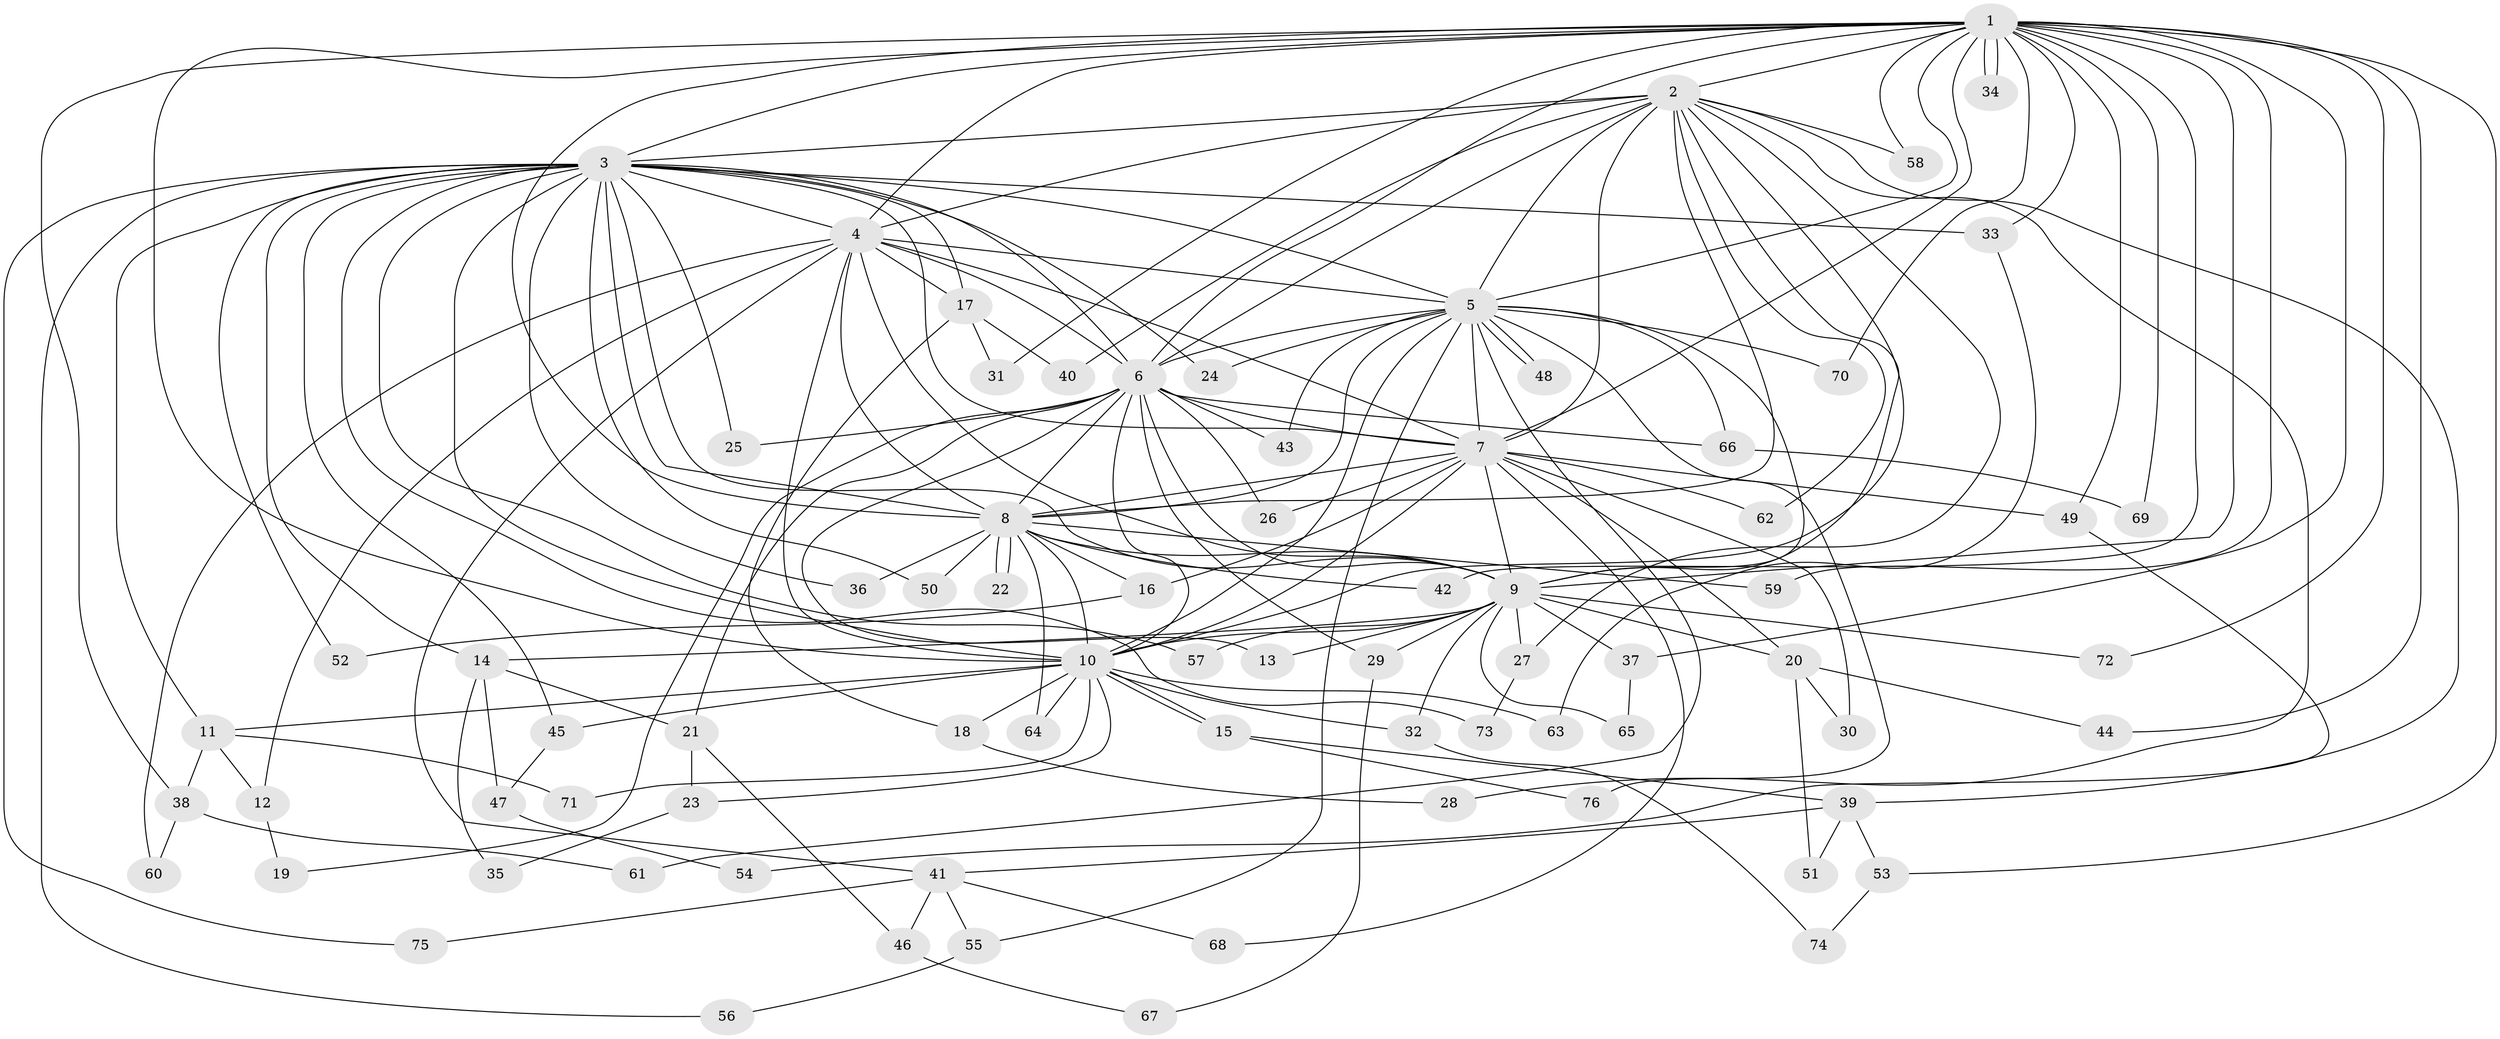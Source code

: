 // Generated by graph-tools (version 1.1) at 2025/11/02/27/25 16:11:08]
// undirected, 76 vertices, 177 edges
graph export_dot {
graph [start="1"]
  node [color=gray90,style=filled];
  1;
  2;
  3;
  4;
  5;
  6;
  7;
  8;
  9;
  10;
  11;
  12;
  13;
  14;
  15;
  16;
  17;
  18;
  19;
  20;
  21;
  22;
  23;
  24;
  25;
  26;
  27;
  28;
  29;
  30;
  31;
  32;
  33;
  34;
  35;
  36;
  37;
  38;
  39;
  40;
  41;
  42;
  43;
  44;
  45;
  46;
  47;
  48;
  49;
  50;
  51;
  52;
  53;
  54;
  55;
  56;
  57;
  58;
  59;
  60;
  61;
  62;
  63;
  64;
  65;
  66;
  67;
  68;
  69;
  70;
  71;
  72;
  73;
  74;
  75;
  76;
  1 -- 2;
  1 -- 3;
  1 -- 4;
  1 -- 5;
  1 -- 6;
  1 -- 7;
  1 -- 8;
  1 -- 9;
  1 -- 10;
  1 -- 31;
  1 -- 33;
  1 -- 34;
  1 -- 34;
  1 -- 37;
  1 -- 38;
  1 -- 42;
  1 -- 44;
  1 -- 49;
  1 -- 53;
  1 -- 58;
  1 -- 59;
  1 -- 69;
  1 -- 70;
  1 -- 72;
  2 -- 3;
  2 -- 4;
  2 -- 5;
  2 -- 6;
  2 -- 7;
  2 -- 8;
  2 -- 9;
  2 -- 10;
  2 -- 27;
  2 -- 28;
  2 -- 39;
  2 -- 40;
  2 -- 58;
  2 -- 62;
  3 -- 4;
  3 -- 5;
  3 -- 6;
  3 -- 7;
  3 -- 8;
  3 -- 9;
  3 -- 10;
  3 -- 11;
  3 -- 14;
  3 -- 17;
  3 -- 24;
  3 -- 25;
  3 -- 33;
  3 -- 36;
  3 -- 45;
  3 -- 50;
  3 -- 52;
  3 -- 56;
  3 -- 57;
  3 -- 73;
  3 -- 75;
  4 -- 5;
  4 -- 6;
  4 -- 7;
  4 -- 8;
  4 -- 9;
  4 -- 10;
  4 -- 12;
  4 -- 17;
  4 -- 41;
  4 -- 60;
  5 -- 6;
  5 -- 7;
  5 -- 8;
  5 -- 9;
  5 -- 10;
  5 -- 24;
  5 -- 43;
  5 -- 48;
  5 -- 48;
  5 -- 55;
  5 -- 61;
  5 -- 66;
  5 -- 70;
  5 -- 76;
  6 -- 7;
  6 -- 8;
  6 -- 9;
  6 -- 10;
  6 -- 13;
  6 -- 19;
  6 -- 21;
  6 -- 25;
  6 -- 26;
  6 -- 29;
  6 -- 43;
  6 -- 66;
  7 -- 8;
  7 -- 9;
  7 -- 10;
  7 -- 16;
  7 -- 20;
  7 -- 26;
  7 -- 30;
  7 -- 49;
  7 -- 62;
  7 -- 68;
  8 -- 9;
  8 -- 10;
  8 -- 16;
  8 -- 22;
  8 -- 22;
  8 -- 36;
  8 -- 42;
  8 -- 50;
  8 -- 59;
  8 -- 64;
  9 -- 10;
  9 -- 13;
  9 -- 14;
  9 -- 20;
  9 -- 27;
  9 -- 29;
  9 -- 32;
  9 -- 37;
  9 -- 57;
  9 -- 65;
  9 -- 72;
  10 -- 11;
  10 -- 15;
  10 -- 15;
  10 -- 18;
  10 -- 23;
  10 -- 32;
  10 -- 45;
  10 -- 63;
  10 -- 64;
  10 -- 71;
  11 -- 12;
  11 -- 38;
  11 -- 71;
  12 -- 19;
  14 -- 21;
  14 -- 35;
  14 -- 47;
  15 -- 39;
  15 -- 76;
  16 -- 52;
  17 -- 18;
  17 -- 31;
  17 -- 40;
  18 -- 28;
  20 -- 30;
  20 -- 44;
  20 -- 51;
  21 -- 23;
  21 -- 46;
  23 -- 35;
  27 -- 73;
  29 -- 67;
  32 -- 74;
  33 -- 63;
  37 -- 65;
  38 -- 60;
  38 -- 61;
  39 -- 41;
  39 -- 51;
  39 -- 53;
  41 -- 46;
  41 -- 55;
  41 -- 68;
  41 -- 75;
  45 -- 47;
  46 -- 67;
  47 -- 54;
  49 -- 54;
  53 -- 74;
  55 -- 56;
  66 -- 69;
}
